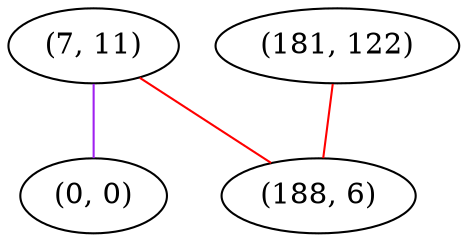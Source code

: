 graph "" {
"(7, 11)";
"(0, 0)";
"(181, 122)";
"(188, 6)";
"(7, 11)" -- "(0, 0)"  [color=purple, key=0, weight=4];
"(7, 11)" -- "(188, 6)"  [color=red, key=0, weight=1];
"(181, 122)" -- "(188, 6)"  [color=red, key=0, weight=1];
}
